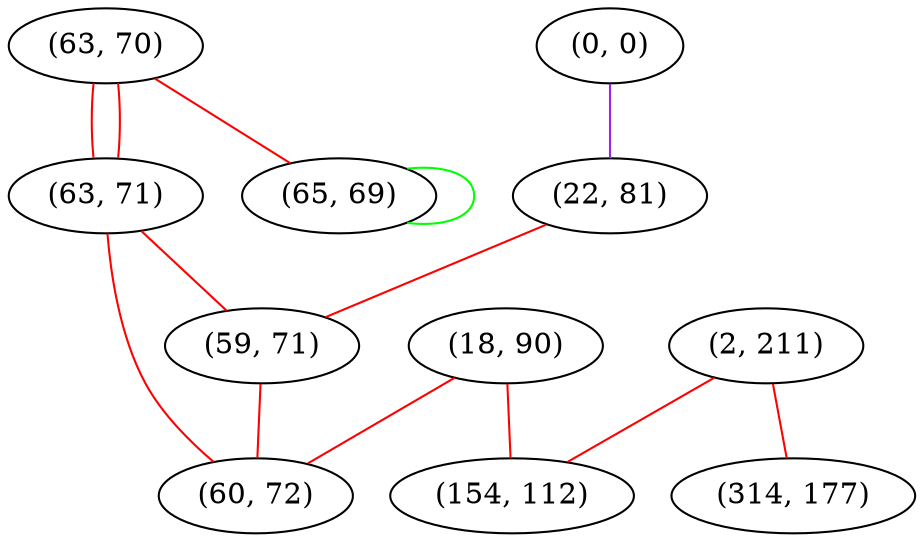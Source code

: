 graph "" {
"(63, 70)";
"(0, 0)";
"(2, 211)";
"(63, 71)";
"(65, 69)";
"(22, 81)";
"(18, 90)";
"(59, 71)";
"(314, 177)";
"(154, 112)";
"(60, 72)";
"(63, 70)" -- "(65, 69)"  [color=red, key=0, weight=1];
"(63, 70)" -- "(63, 71)"  [color=red, key=0, weight=1];
"(63, 70)" -- "(63, 71)"  [color=red, key=1, weight=1];
"(0, 0)" -- "(22, 81)"  [color=purple, key=0, weight=4];
"(2, 211)" -- "(154, 112)"  [color=red, key=0, weight=1];
"(2, 211)" -- "(314, 177)"  [color=red, key=0, weight=1];
"(63, 71)" -- "(59, 71)"  [color=red, key=0, weight=1];
"(63, 71)" -- "(60, 72)"  [color=red, key=0, weight=1];
"(65, 69)" -- "(65, 69)"  [color=green, key=0, weight=2];
"(22, 81)" -- "(59, 71)"  [color=red, key=0, weight=1];
"(18, 90)" -- "(154, 112)"  [color=red, key=0, weight=1];
"(18, 90)" -- "(60, 72)"  [color=red, key=0, weight=1];
"(59, 71)" -- "(60, 72)"  [color=red, key=0, weight=1];
}
